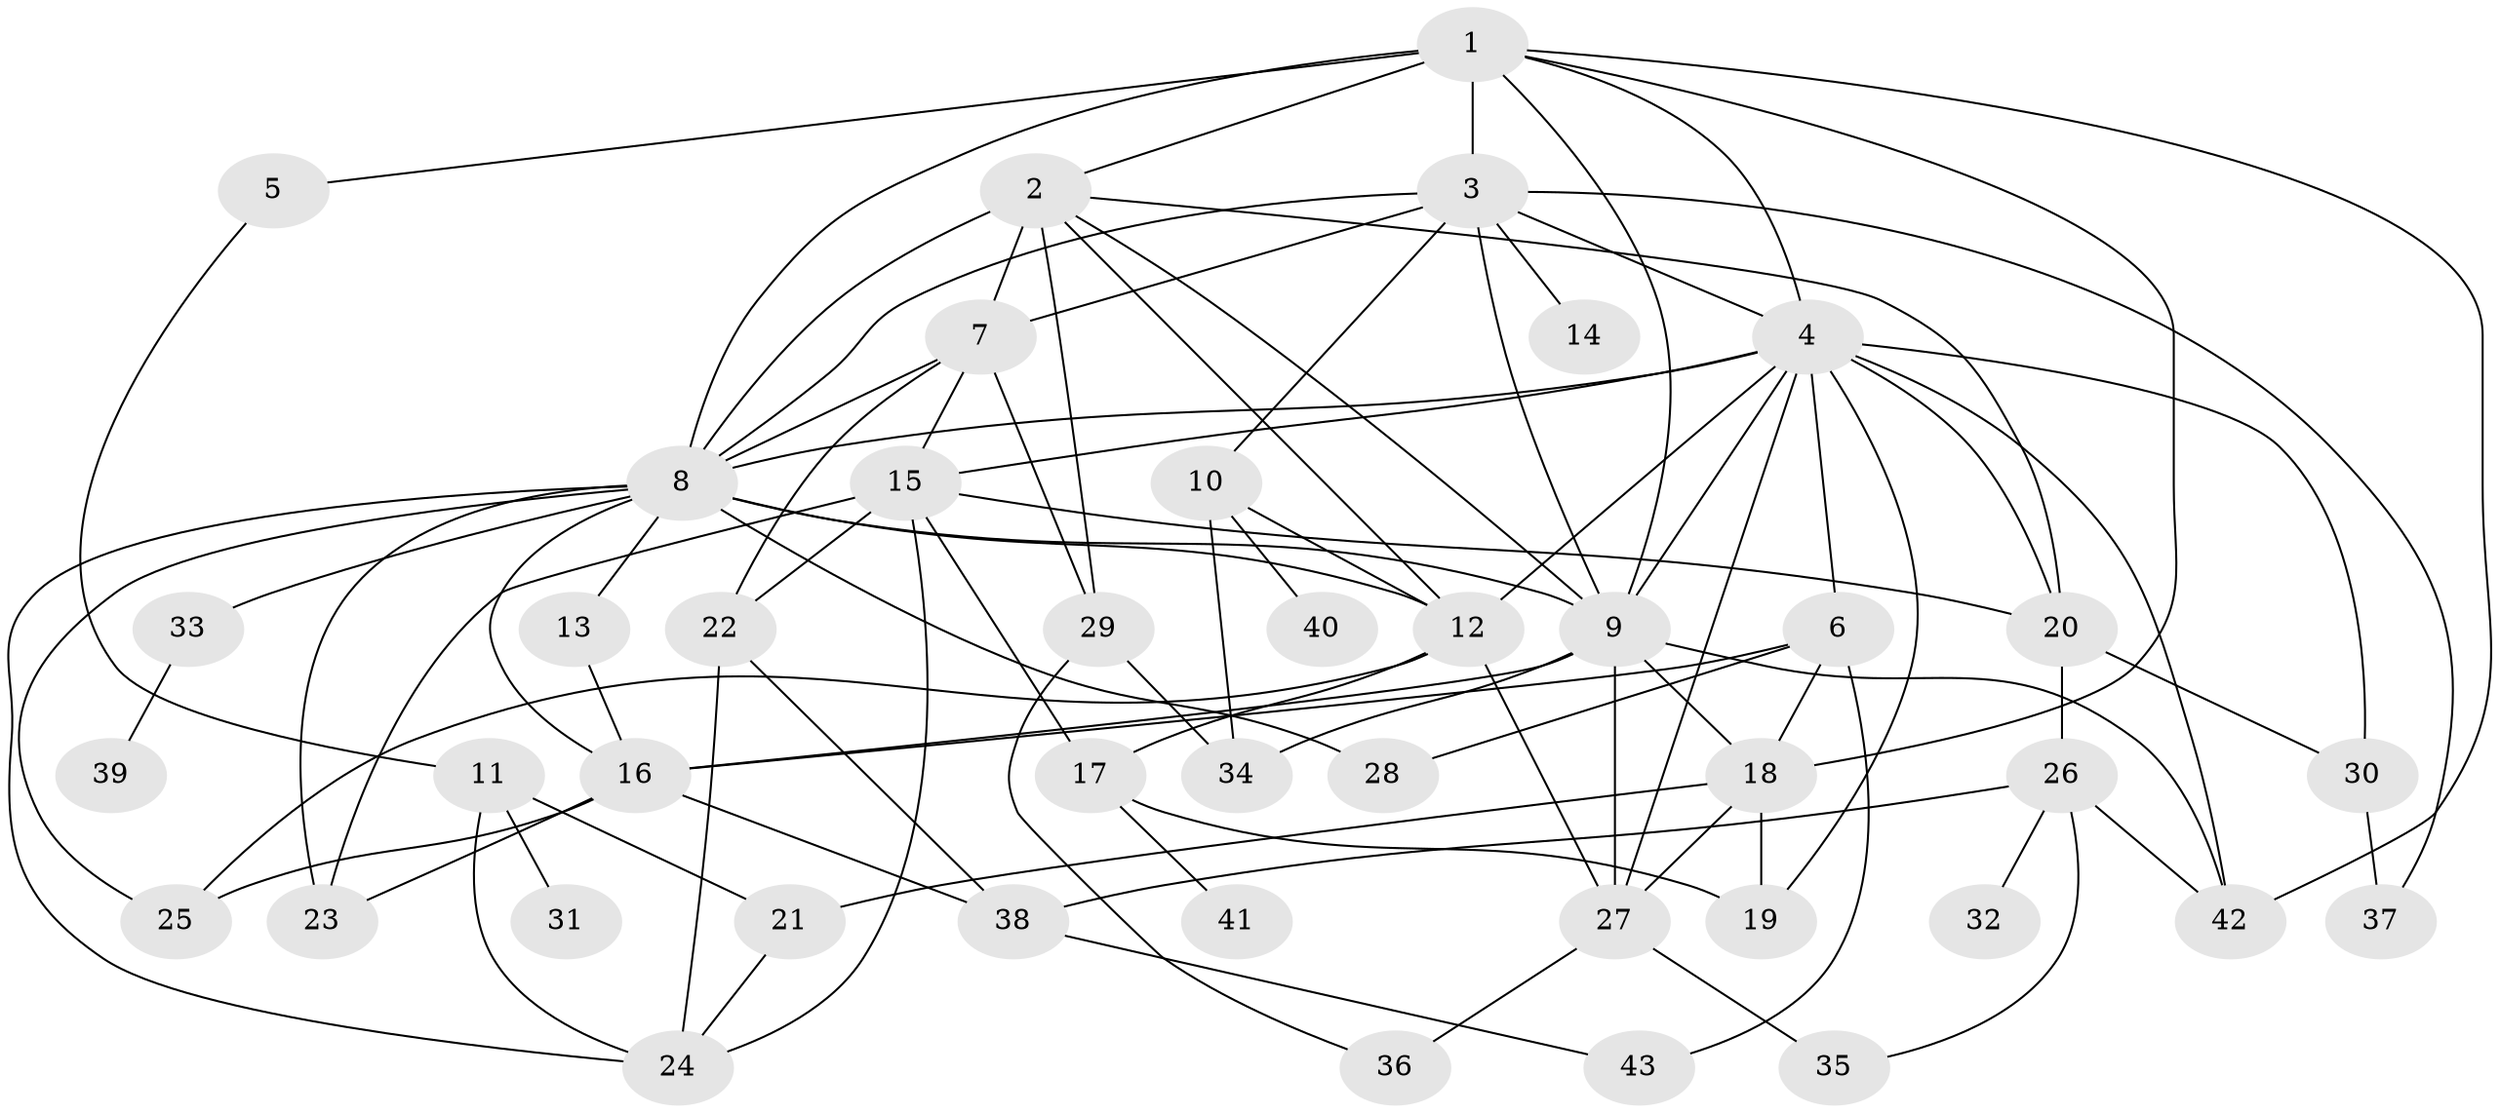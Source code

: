 // original degree distribution, {8: 0.014184397163120567, 5: 0.0851063829787234, 10: 0.0070921985815602835, 6: 0.014184397163120567, 4: 0.1276595744680851, 12: 0.0070921985815602835, 2: 0.24822695035460993, 3: 0.28368794326241137, 9: 0.0070921985815602835, 1: 0.19858156028368795, 7: 0.0070921985815602835}
// Generated by graph-tools (version 1.1) at 2025/48/03/04/25 22:48:42]
// undirected, 43 vertices, 93 edges
graph export_dot {
  node [color=gray90,style=filled];
  1;
  2;
  3;
  4;
  5;
  6;
  7;
  8;
  9;
  10;
  11;
  12;
  13;
  14;
  15;
  16;
  17;
  18;
  19;
  20;
  21;
  22;
  23;
  24;
  25;
  26;
  27;
  28;
  29;
  30;
  31;
  32;
  33;
  34;
  35;
  36;
  37;
  38;
  39;
  40;
  41;
  42;
  43;
  1 -- 2 [weight=1.0];
  1 -- 3 [weight=2.0];
  1 -- 4 [weight=1.0];
  1 -- 5 [weight=1.0];
  1 -- 8 [weight=2.0];
  1 -- 9 [weight=1.0];
  1 -- 18 [weight=1.0];
  1 -- 42 [weight=1.0];
  2 -- 7 [weight=1.0];
  2 -- 8 [weight=4.0];
  2 -- 9 [weight=1.0];
  2 -- 12 [weight=1.0];
  2 -- 20 [weight=1.0];
  2 -- 29 [weight=1.0];
  3 -- 4 [weight=1.0];
  3 -- 7 [weight=1.0];
  3 -- 8 [weight=1.0];
  3 -- 9 [weight=1.0];
  3 -- 10 [weight=1.0];
  3 -- 14 [weight=1.0];
  3 -- 37 [weight=1.0];
  4 -- 6 [weight=2.0];
  4 -- 8 [weight=4.0];
  4 -- 9 [weight=1.0];
  4 -- 12 [weight=2.0];
  4 -- 15 [weight=1.0];
  4 -- 19 [weight=2.0];
  4 -- 20 [weight=2.0];
  4 -- 27 [weight=1.0];
  4 -- 30 [weight=1.0];
  4 -- 42 [weight=1.0];
  5 -- 11 [weight=1.0];
  6 -- 16 [weight=2.0];
  6 -- 18 [weight=2.0];
  6 -- 28 [weight=1.0];
  6 -- 43 [weight=1.0];
  7 -- 8 [weight=1.0];
  7 -- 15 [weight=1.0];
  7 -- 22 [weight=1.0];
  7 -- 29 [weight=1.0];
  8 -- 9 [weight=1.0];
  8 -- 12 [weight=1.0];
  8 -- 13 [weight=2.0];
  8 -- 16 [weight=1.0];
  8 -- 23 [weight=3.0];
  8 -- 24 [weight=1.0];
  8 -- 25 [weight=1.0];
  8 -- 28 [weight=1.0];
  8 -- 33 [weight=1.0];
  9 -- 16 [weight=1.0];
  9 -- 18 [weight=1.0];
  9 -- 27 [weight=1.0];
  9 -- 34 [weight=1.0];
  9 -- 42 [weight=1.0];
  10 -- 12 [weight=1.0];
  10 -- 34 [weight=1.0];
  10 -- 40 [weight=1.0];
  11 -- 21 [weight=1.0];
  11 -- 24 [weight=1.0];
  11 -- 31 [weight=1.0];
  12 -- 17 [weight=1.0];
  12 -- 25 [weight=1.0];
  12 -- 27 [weight=1.0];
  13 -- 16 [weight=1.0];
  15 -- 17 [weight=1.0];
  15 -- 20 [weight=2.0];
  15 -- 22 [weight=1.0];
  15 -- 23 [weight=1.0];
  15 -- 24 [weight=1.0];
  16 -- 23 [weight=1.0];
  16 -- 25 [weight=1.0];
  16 -- 38 [weight=1.0];
  17 -- 19 [weight=2.0];
  17 -- 41 [weight=1.0];
  18 -- 19 [weight=1.0];
  18 -- 21 [weight=1.0];
  18 -- 27 [weight=2.0];
  20 -- 26 [weight=2.0];
  20 -- 30 [weight=2.0];
  21 -- 24 [weight=1.0];
  22 -- 24 [weight=1.0];
  22 -- 38 [weight=1.0];
  26 -- 32 [weight=1.0];
  26 -- 35 [weight=1.0];
  26 -- 38 [weight=1.0];
  26 -- 42 [weight=1.0];
  27 -- 35 [weight=1.0];
  27 -- 36 [weight=1.0];
  29 -- 34 [weight=2.0];
  29 -- 36 [weight=1.0];
  30 -- 37 [weight=1.0];
  33 -- 39 [weight=1.0];
  38 -- 43 [weight=1.0];
}
